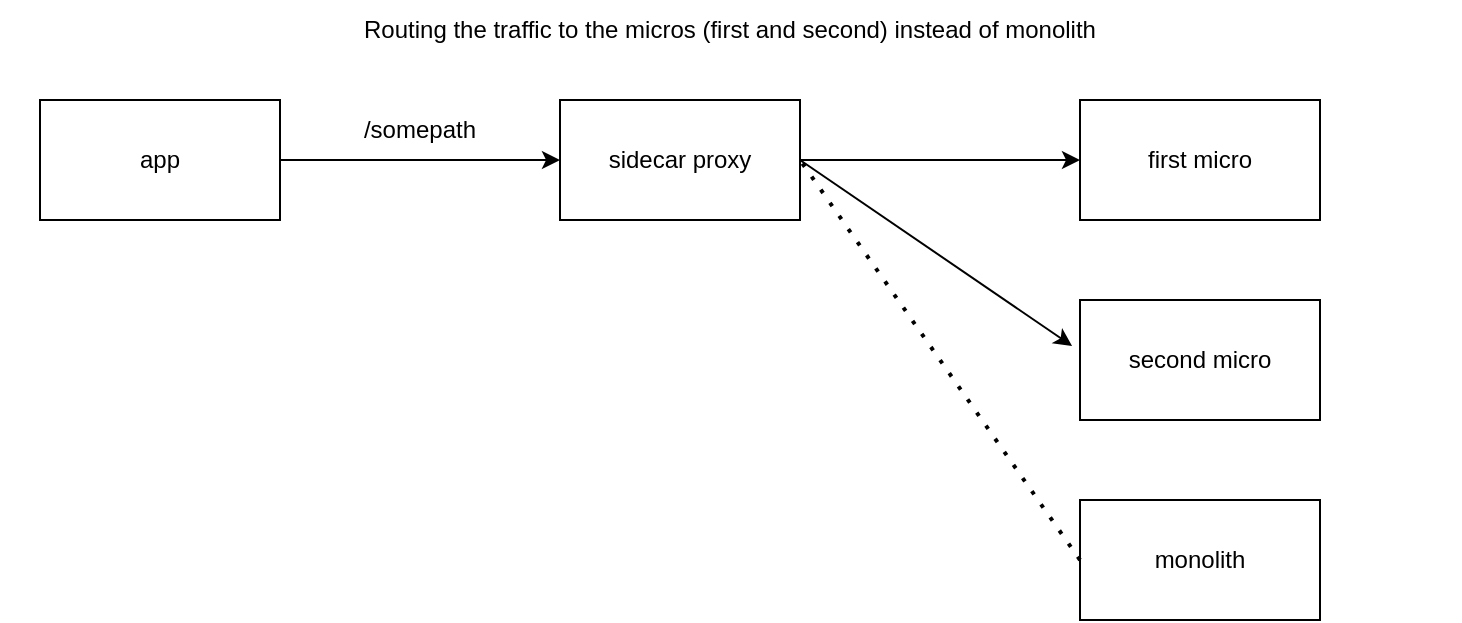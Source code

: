 <mxfile version="20.3.2"><diagram id="Tj2Eg2omSwkNkml-T5ky" name="Page-1"><mxGraphModel dx="1348" dy="791" grid="1" gridSize="10" guides="1" tooltips="1" connect="1" arrows="1" fold="1" page="1" pageScale="1" pageWidth="850" pageHeight="1100" math="0" shadow="0"><root><mxCell id="0"/><mxCell id="1" parent="0"/><mxCell id="r9j-qVfGP8xgn2JwNX-1-3" value="app" style="rounded=0;whiteSpace=wrap;html=1;" parent="1" vertex="1"><mxGeometry x="120" y="290" width="120" height="60" as="geometry"/></mxCell><mxCell id="rAN301i6-o5H0teEgXXc-4" value="" style="endArrow=classic;html=1;rounded=0;exitX=1;exitY=0.5;exitDx=0;exitDy=0;" edge="1" parent="1" source="r9j-qVfGP8xgn2JwNX-1-3"><mxGeometry width="50" height="50" relative="1" as="geometry"><mxPoint x="400" y="440" as="sourcePoint"/><mxPoint x="380" y="320" as="targetPoint"/></mxGeometry></mxCell><mxCell id="rAN301i6-o5H0teEgXXc-5" value="sidecar proxy" style="rounded=0;whiteSpace=wrap;html=1;" vertex="1" parent="1"><mxGeometry x="380" y="290" width="120" height="60" as="geometry"/></mxCell><mxCell id="rAN301i6-o5H0teEgXXc-6" value="" style="endArrow=classic;html=1;rounded=0;exitX=1;exitY=0.5;exitDx=0;exitDy=0;" edge="1" parent="1" source="rAN301i6-o5H0teEgXXc-5"><mxGeometry width="50" height="50" relative="1" as="geometry"><mxPoint x="400" y="440" as="sourcePoint"/><mxPoint x="640" y="320" as="targetPoint"/></mxGeometry></mxCell><mxCell id="rAN301i6-o5H0teEgXXc-7" value="&lt;div&gt;first micro&lt;/div&gt;" style="rounded=0;whiteSpace=wrap;html=1;" vertex="1" parent="1"><mxGeometry x="640" y="290" width="120" height="60" as="geometry"/></mxCell><mxCell id="rAN301i6-o5H0teEgXXc-8" value="&lt;div&gt;second micro&lt;/div&gt;" style="rounded=0;whiteSpace=wrap;html=1;" vertex="1" parent="1"><mxGeometry x="640" y="390" width="120" height="60" as="geometry"/></mxCell><mxCell id="rAN301i6-o5H0teEgXXc-9" value="" style="endArrow=classic;html=1;rounded=0;exitX=1;exitY=0.5;exitDx=0;exitDy=0;entryX=-0.033;entryY=0.383;entryDx=0;entryDy=0;entryPerimeter=0;" edge="1" parent="1" source="rAN301i6-o5H0teEgXXc-5" target="rAN301i6-o5H0teEgXXc-8"><mxGeometry width="50" height="50" relative="1" as="geometry"><mxPoint x="400" y="440" as="sourcePoint"/><mxPoint x="450" y="390" as="targetPoint"/></mxGeometry></mxCell><mxCell id="rAN301i6-o5H0teEgXXc-10" value="monolith" style="rounded=0;whiteSpace=wrap;html=1;" vertex="1" parent="1"><mxGeometry x="640" y="490" width="120" height="60" as="geometry"/></mxCell><mxCell id="rAN301i6-o5H0teEgXXc-11" value="" style="endArrow=none;dashed=1;html=1;dashPattern=1 3;strokeWidth=2;rounded=0;entryX=1;entryY=0.5;entryDx=0;entryDy=0;exitX=0;exitY=0.5;exitDx=0;exitDy=0;" edge="1" parent="1" source="rAN301i6-o5H0teEgXXc-10" target="rAN301i6-o5H0teEgXXc-5"><mxGeometry width="50" height="50" relative="1" as="geometry"><mxPoint x="400" y="440" as="sourcePoint"/><mxPoint x="450" y="390" as="targetPoint"/></mxGeometry></mxCell><mxCell id="rAN301i6-o5H0teEgXXc-12" value="Routing the traffic to the micros (first and second) instead of monolith" style="text;html=1;strokeColor=none;fillColor=none;align=center;verticalAlign=middle;whiteSpace=wrap;rounded=0;" vertex="1" parent="1"><mxGeometry x="100" y="240" width="730" height="30" as="geometry"/></mxCell><mxCell id="rAN301i6-o5H0teEgXXc-13" value="/somepath" style="text;html=1;strokeColor=none;fillColor=none;align=center;verticalAlign=middle;whiteSpace=wrap;rounded=0;" vertex="1" parent="1"><mxGeometry x="280" y="290" width="60" height="30" as="geometry"/></mxCell></root></mxGraphModel></diagram></mxfile>